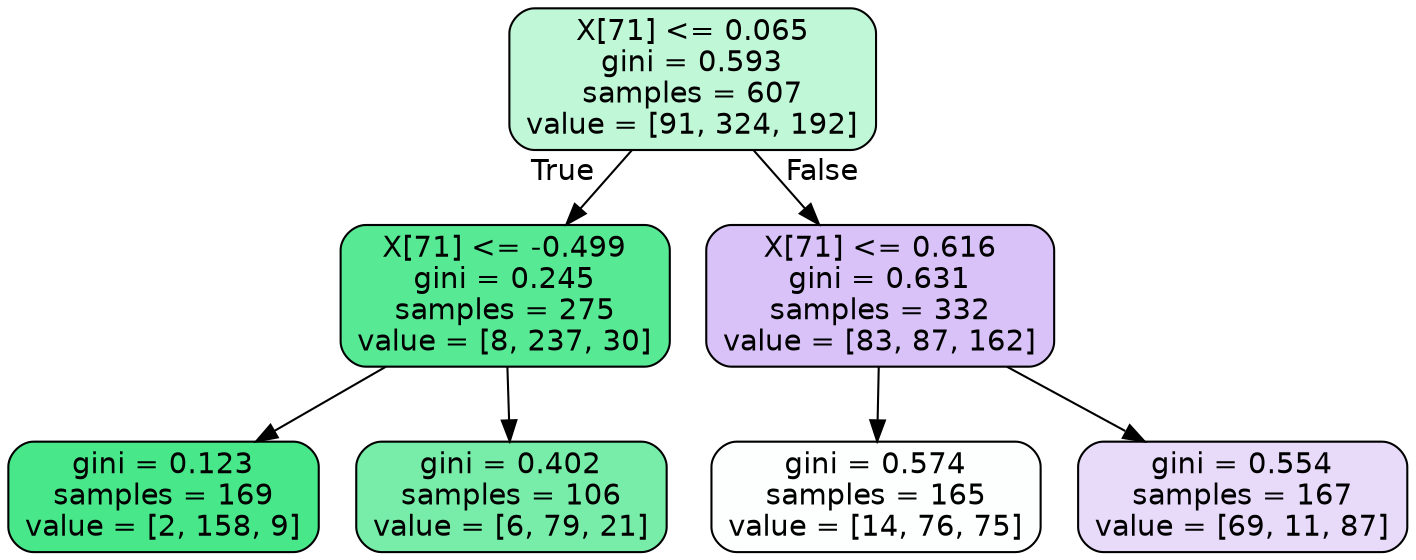 digraph Tree {
node [shape=box, style="filled, rounded", color="black", fontname=helvetica] ;
edge [fontname=helvetica] ;
0 [label="X[71] <= 0.065\ngini = 0.593\nsamples = 607\nvalue = [91, 324, 192]", fillcolor="#c0f7d7"] ;
1 [label="X[71] <= -0.499\ngini = 0.245\nsamples = 275\nvalue = [8, 237, 30]", fillcolor="#58e995"] ;
0 -> 1 [labeldistance=2.5, labelangle=45, headlabel="True"] ;
2 [label="gini = 0.123\nsamples = 169\nvalue = [2, 158, 9]", fillcolor="#47e78a"] ;
1 -> 2 ;
3 [label="gini = 0.402\nsamples = 106\nvalue = [6, 79, 21]", fillcolor="#78eda9"] ;
1 -> 3 ;
4 [label="X[71] <= 0.616\ngini = 0.631\nsamples = 332\nvalue = [83, 87, 162]", fillcolor="#d8c2f7"] ;
0 -> 4 [labeldistance=2.5, labelangle=-45, headlabel="False"] ;
5 [label="gini = 0.574\nsamples = 165\nvalue = [14, 76, 75]", fillcolor="#fdfffe"] ;
4 -> 5 ;
6 [label="gini = 0.554\nsamples = 167\nvalue = [69, 11, 87]", fillcolor="#e8dbfa"] ;
4 -> 6 ;
}